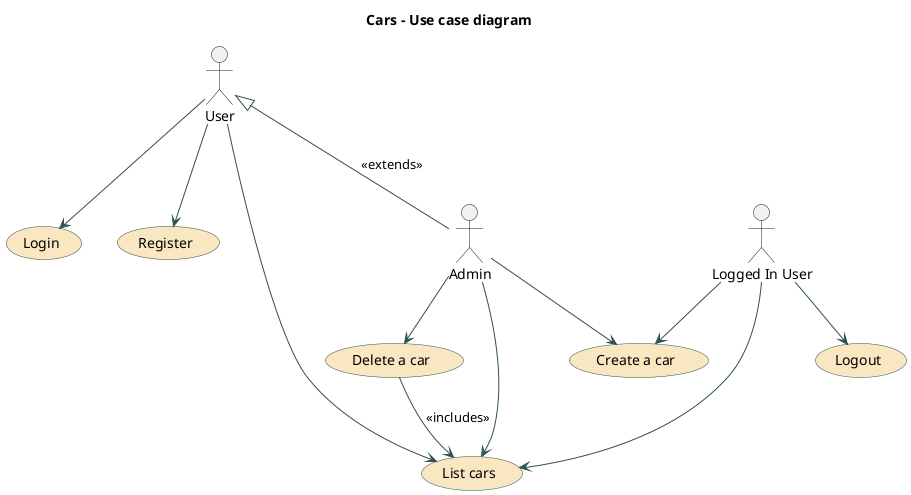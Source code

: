 @startuml

title
Cars - Use case diagram
end title

skinparam usecase {
	BackgroundColor STRATEGY
	ArrowColor DarkSlateGray
	BorderColor DarkSlateGray
	ActorBorderColor Black
}

:User: --> (Login)
:User: --> (Register)
:User: --> (List cars)

:Logged In User: --> (Logout)
:Logged In User: --> (Create a car)
:Logged In User: --> (List cars)

:Admin: --> (List cars)
:Admin: --> (Delete a car)
:Admin: --> (Create a car)
(Delete a car) --> (List cars) : <<includes>>

:User: <|-- :Admin: : <<extends>>

@enduml